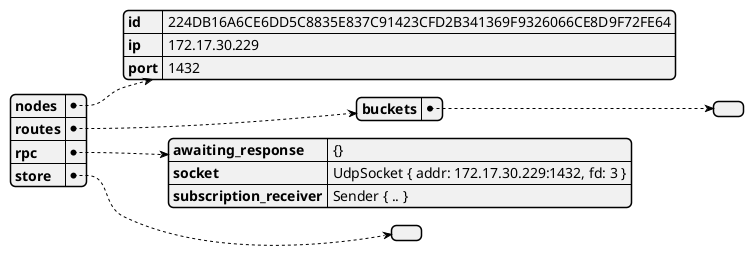 @startjson
{"nodes":{"id":"224DB16A6CE6DD5C8835E837C91423CFD2B341369F9326066CE8D9F72FE64","ip":"172.17.30.229","port":1432},"routes":{"buckets":[]},"rpc":{"awaiting_response":"{}","socket":"UdpSocket { addr: 172.17.30.229:1432, fd: 3 }","subscription_receiver":"Sender { .. }"},"store":[]}
@endjson